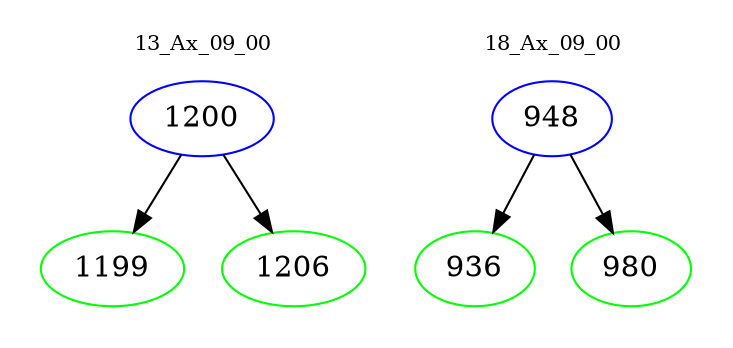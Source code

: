 digraph{
subgraph cluster_0 {
color = white
label = "13_Ax_09_00";
fontsize=10;
T0_1200 [label="1200", color="blue"]
T0_1200 -> T0_1199 [color="black"]
T0_1199 [label="1199", color="green"]
T0_1200 -> T0_1206 [color="black"]
T0_1206 [label="1206", color="green"]
}
subgraph cluster_1 {
color = white
label = "18_Ax_09_00";
fontsize=10;
T1_948 [label="948", color="blue"]
T1_948 -> T1_936 [color="black"]
T1_936 [label="936", color="green"]
T1_948 -> T1_980 [color="black"]
T1_980 [label="980", color="green"]
}
}
